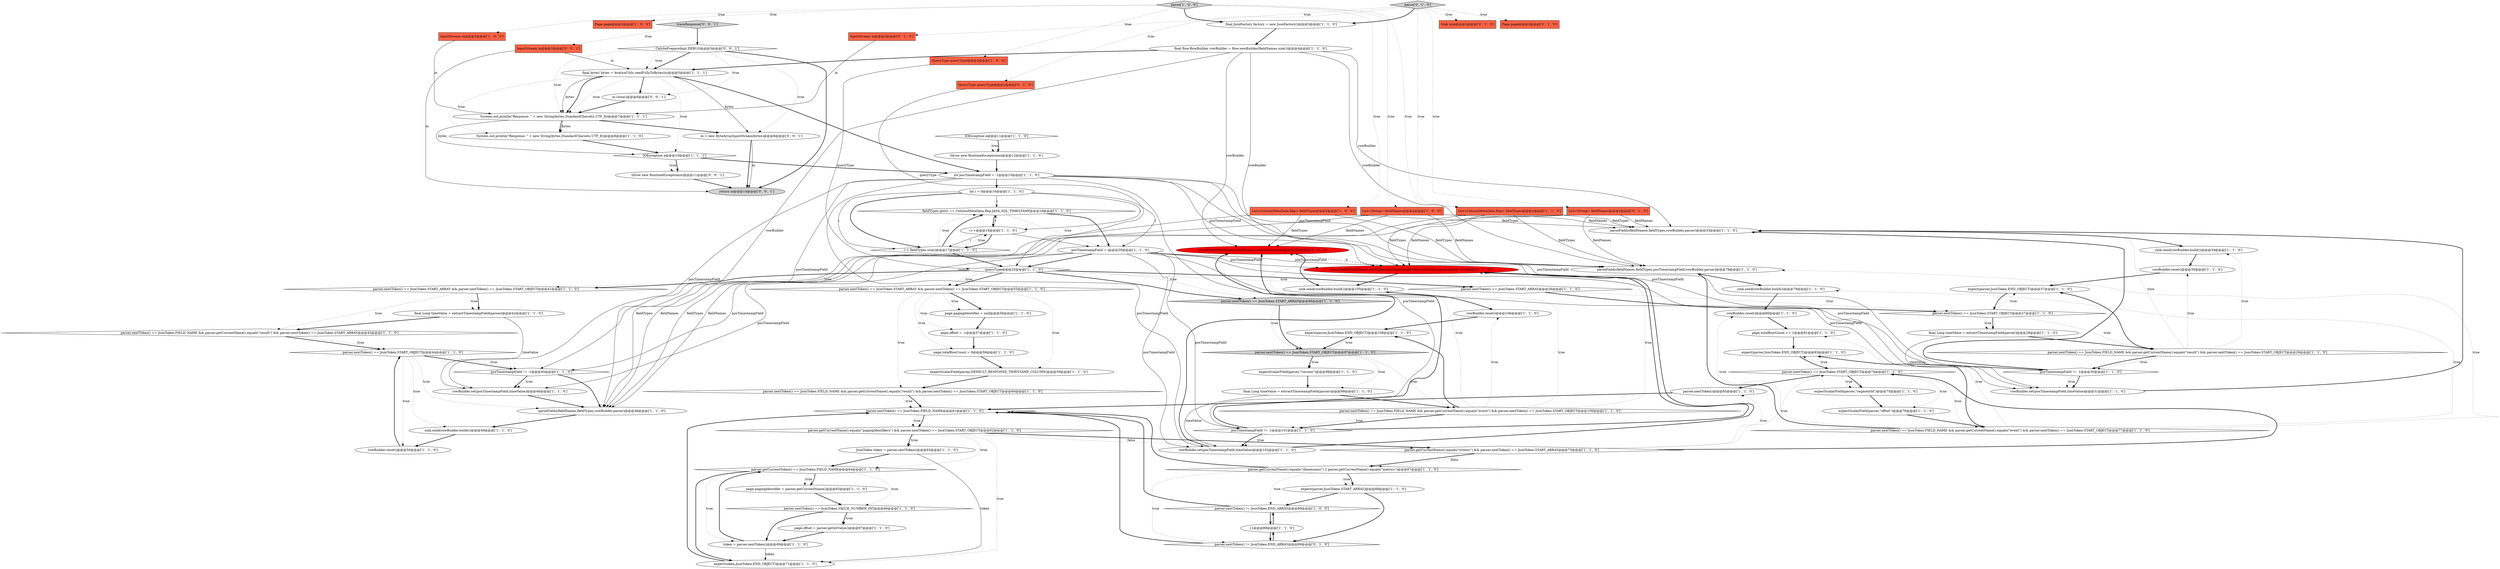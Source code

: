 digraph {
54 [style = filled, label = "final Long timeValue = extractTimestampField(parser)@@@42@@@['1', '1', '0']", fillcolor = white, shape = ellipse image = "AAA0AAABBB1BBB"];
92 [style = filled, label = "throw new RuntimeException(e)@@@11@@@['0', '0', '1']", fillcolor = white, shape = ellipse image = "AAA0AAABBB3BBB"];
0 [style = filled, label = "InputStream in@@@2@@@['1', '0', '0']", fillcolor = tomato, shape = box image = "AAA0AAABBB1BBB"];
80 [style = filled, label = "throw new RuntimeException(e)@@@12@@@['1', '1', '0']", fillcolor = white, shape = ellipse image = "AAA0AAABBB1BBB"];
59 [style = filled, label = "parser.nextToken() == JsonToken.FIELD_NAME && parser.getCurrentName().equals(\"result\") && parser.nextToken() == JsonToken.START_ARRAY@@@43@@@['1', '1', '0']", fillcolor = white, shape = diamond image = "AAA0AAABBB1BBB"];
63 [style = filled, label = "parser.nextToken() == JsonToken.START_OBJECT@@@97@@@['1', '1', '0']", fillcolor = lightgray, shape = diamond image = "AAA0AAABBB1BBB"];
90 [style = filled, label = "return in@@@14@@@['0', '0', '1']", fillcolor = lightgray, shape = ellipse image = "AAA0AAABBB3BBB"];
47 [style = filled, label = "posTimestampField != -1@@@45@@@['1', '1', '0']", fillcolor = white, shape = diamond image = "AAA0AAABBB1BBB"];
21 [style = filled, label = "parser.getCurrentName().equals(\"events\") && parser.nextToken() == JsonToken.START_ARRAY@@@73@@@['1', '1', '0']", fillcolor = white, shape = diamond image = "AAA0AAABBB1BBB"];
69 [style = filled, label = "parseFields(fieldNames,fieldTypes,rowBuilder,parser)@@@104@@@['1', '0', '0']", fillcolor = red, shape = ellipse image = "AAA1AAABBB1BBB"];
22 [style = filled, label = "expect(parser,JsonToken.START_ARRAY)@@@88@@@['1', '1', '0']", fillcolor = white, shape = ellipse image = "AAA0AAABBB1BBB"];
88 [style = filled, label = "parseFields(fieldNames,fieldTypes,posTimestampField,rowBuilder,parser)@@@104@@@['0', '1', '0']", fillcolor = red, shape = ellipse image = "AAA1AAABBB2BBB"];
4 [style = filled, label = "parse['1', '0', '0']", fillcolor = lightgray, shape = diamond image = "AAA0AAABBB1BBB"];
15 [style = filled, label = "expectScalarField(parser,\"segmentId\")@@@75@@@['1', '1', '0']", fillcolor = white, shape = ellipse image = "AAA0AAABBB1BBB"];
29 [style = filled, label = "parseFields(fieldNames,fieldTypes,rowBuilder,parser)@@@33@@@['1', '1', '0']", fillcolor = white, shape = ellipse image = "AAA0AAABBB1BBB"];
38 [style = filled, label = "QueryType queryType@@@2@@@['1', '0', '0']", fillcolor = tomato, shape = box image = "AAA0AAABBB1BBB"];
49 [style = filled, label = "parser.nextToken() != JsonToken.END_ARRAY@@@89@@@['1', '0', '0']", fillcolor = white, shape = diamond image = "AAA0AAABBB1BBB"];
2 [style = filled, label = "List<String> fieldNames@@@2@@@['1', '0', '0']", fillcolor = tomato, shape = box image = "AAA0AAABBB1BBB"];
5 [style = filled, label = "int i = 0@@@16@@@['1', '1', '0']", fillcolor = white, shape = ellipse image = "AAA0AAABBB1BBB"];
74 [style = filled, label = "expect(parser,JsonToken.END_OBJECT)@@@83@@@['1', '1', '0']", fillcolor = white, shape = ellipse image = "AAA0AAABBB1BBB"];
6 [style = filled, label = "rowBuilder.set(posTimestampField,timeValue)@@@46@@@['1', '1', '0']", fillcolor = white, shape = ellipse image = "AAA0AAABBB1BBB"];
39 [style = filled, label = "expectScalarField(parser,DEFAULT_RESPONSE_TIMESTAMP_COLUMN)@@@59@@@['1', '1', '0']", fillcolor = white, shape = ellipse image = "AAA0AAABBB1BBB"];
71 [style = filled, label = "parser.getCurrentName().equals(\"pagingIdentifiers\") && parser.nextToken() == JsonToken.START_OBJECT@@@62@@@['1', '1', '0']", fillcolor = white, shape = diamond image = "AAA0AAABBB1BBB"];
70 [style = filled, label = "parseFields(fieldNames,fieldTypes,rowBuilder,parser)@@@48@@@['1', '1', '0']", fillcolor = white, shape = ellipse image = "AAA0AAABBB1BBB"];
67 [style = filled, label = "parser.nextToken() == JsonToken.FIELD_NAME && parser.getCurrentName().equals(\"result\") && parser.nextToken() == JsonToken.START_OBJECT@@@60@@@['1', '1', '0']", fillcolor = white, shape = diamond image = "AAA0AAABBB1BBB"];
40 [style = filled, label = "final JsonFactory factory = new JsonFactory()@@@3@@@['1', '1', '0']", fillcolor = white, shape = ellipse image = "AAA0AAABBB1BBB"];
83 [style = filled, label = "QueryType queryType@@@2@@@['0', '1', '0']", fillcolor = tomato, shape = box image = "AAA0AAABBB2BBB"];
50 [style = filled, label = "expectScalarField(parser,\"version\")@@@98@@@['1', '1', '0']", fillcolor = white, shape = ellipse image = "AAA0AAABBB1BBB"];
24 [style = filled, label = "JsonToken token = parser.nextToken()@@@63@@@['1', '1', '0']", fillcolor = white, shape = ellipse image = "AAA0AAABBB1BBB"];
23 [style = filled, label = "rowBuilder.reset()@@@50@@@['1', '1', '0']", fillcolor = white, shape = ellipse image = "AAA0AAABBB1BBB"];
9 [style = filled, label = "parser.nextToken() == JsonToken.FIELD_NAME@@@61@@@['1', '1', '0']", fillcolor = white, shape = diamond image = "AAA0AAABBB1BBB"];
73 [style = filled, label = "sink.send(rowBuilder.build())@@@34@@@['1', '1', '0']", fillcolor = white, shape = ellipse image = "AAA0AAABBB1BBB"];
82 [style = filled, label = "InputStream in@@@2@@@['0', '1', '0']", fillcolor = tomato, shape = box image = "AAA0AAABBB2BBB"];
86 [style = filled, label = "Sink sink@@@2@@@['0', '1', '0']", fillcolor = tomato, shape = box image = "AAA0AAABBB2BBB"];
25 [style = filled, label = "IOException e@@@10@@@['1', '1', '1']", fillcolor = white, shape = diamond image = "AAA0AAABBB1BBB"];
41 [style = filled, label = "rowBuilder.set(posTimestampField,timeValue)@@@31@@@['1', '1', '0']", fillcolor = white, shape = ellipse image = "AAA0AAABBB1BBB"];
77 [style = filled, label = "final Row.RowBuilder rowBuilder = Row.newBuilder(fieldNames.size())@@@4@@@['1', '1', '0']", fillcolor = white, shape = ellipse image = "AAA0AAABBB1BBB"];
62 [style = filled, label = "page.offset = parser.getIntValue()@@@67@@@['1', '1', '0']", fillcolor = white, shape = ellipse image = "AAA0AAABBB1BBB"];
94 [style = filled, label = "CalcitePrepareImpl.DEBUG@@@3@@@['0', '0', '1']", fillcolor = white, shape = diamond image = "AAA0AAABBB3BBB"];
44 [style = filled, label = "fieldTypes.get(i) == ColumnMetaData.Rep.JAVA_SQL_TIMESTAMP@@@19@@@['1', '1', '0']", fillcolor = white, shape = diamond image = "AAA0AAABBB1BBB"];
34 [style = filled, label = "parser.nextToken() == JsonToken.FIELD_NAME && parser.getCurrentName().equals(\"event\") && parser.nextToken() == JsonToken.START_OBJECT@@@77@@@['1', '1', '0']", fillcolor = white, shape = diamond image = "AAA0AAABBB1BBB"];
51 [style = filled, label = "parser.nextToken() == JsonToken.FIELD_NAME && parser.getCurrentName().equals(\"event\") && parser.nextToken() == JsonToken.START_OBJECT@@@100@@@['1', '1', '0']", fillcolor = white, shape = diamond image = "AAA0AAABBB1BBB"];
35 [style = filled, label = "parser.getCurrentToken() == JsonToken.FIELD_NAME@@@64@@@['1', '1', '0']", fillcolor = white, shape = diamond image = "AAA0AAABBB1BBB"];
96 [style = filled, label = "traceResponse['0', '0', '1']", fillcolor = lightgray, shape = diamond image = "AAA0AAABBB3BBB"];
36 [style = filled, label = "parser.nextToken()@@@85@@@['1', '1', '0']", fillcolor = white, shape = ellipse image = "AAA0AAABBB1BBB"];
75 [style = filled, label = "page.totalRowCount += 1@@@81@@@['1', '1', '0']", fillcolor = white, shape = ellipse image = "AAA0AAABBB1BBB"];
65 [style = filled, label = "parser.nextToken() == JsonToken.START_ARRAY@@@96@@@['1', '1', '0']", fillcolor = lightgray, shape = diamond image = "AAA0AAABBB1BBB"];
56 [style = filled, label = "queryType@@@25@@@['1', '1', '0']", fillcolor = white, shape = diamond image = "AAA0AAABBB1BBB"];
14 [style = filled, label = "parseFields(fieldNames,fieldTypes,posTimestampField,rowBuilder,parser)@@@78@@@['1', '1', '0']", fillcolor = white, shape = ellipse image = "AAA0AAABBB1BBB"];
58 [style = filled, label = "expect(parser,JsonToken.END_OBJECT)@@@37@@@['1', '1', '0']", fillcolor = white, shape = ellipse image = "AAA0AAABBB1BBB"];
93 [style = filled, label = "in.close()@@@6@@@['0', '0', '1']", fillcolor = white, shape = ellipse image = "AAA0AAABBB3BBB"];
52 [style = filled, label = "parser.nextToken() == JsonToken.START_ARRAY@@@26@@@['1', '1', '0']", fillcolor = white, shape = diamond image = "AAA0AAABBB1BBB"];
37 [style = filled, label = "rowBuilder.reset()@@@106@@@['1', '1', '0']", fillcolor = white, shape = ellipse image = "AAA0AAABBB1BBB"];
43 [style = filled, label = "parser.nextToken() == JsonToken.START_ARRAY && parser.nextToken() == JsonToken.START_OBJECT@@@41@@@['1', '1', '0']", fillcolor = white, shape = diamond image = "AAA0AAABBB1BBB"];
33 [style = filled, label = "IOException e@@@11@@@['1', '1', '0']", fillcolor = white, shape = diamond image = "AAA0AAABBB1BBB"];
68 [style = filled, label = "System.out.println(\"Response: \" + new String(bytes,StandardCharsets.UTF_8))@@@8@@@['1', '1', '0']", fillcolor = white, shape = ellipse image = "AAA0AAABBB1BBB"];
78 [style = filled, label = "parser.nextToken() == JsonToken.START_ARRAY && parser.nextToken() == JsonToken.START_OBJECT@@@55@@@['1', '1', '0']", fillcolor = white, shape = diamond image = "AAA0AAABBB1BBB"];
27 [style = filled, label = "parser.nextToken() == JsonToken.FIELD_NAME && parser.getCurrentName().equals(\"result\") && parser.nextToken() == JsonToken.START_OBJECT@@@29@@@['1', '1', '0']", fillcolor = white, shape = diamond image = "AAA0AAABBB1BBB"];
10 [style = filled, label = "posTimestampField != -1@@@101@@@['1', '1', '0']", fillcolor = white, shape = diamond image = "AAA0AAABBB1BBB"];
45 [style = filled, label = "List<ColumnMetaData.Rep> fieldTypes@@@2@@@['1', '1', '0']", fillcolor = tomato, shape = box image = "AAA0AAABBB1BBB"];
91 [style = filled, label = "InputStream in@@@2@@@['0', '0', '1']", fillcolor = tomato, shape = box image = "AAA0AAABBB3BBB"];
16 [style = filled, label = "parser.nextToken() == JsonToken.START_OBJECT@@@27@@@['1', '1', '0']", fillcolor = white, shape = diamond image = "AAA0AAABBB1BBB"];
57 [style = filled, label = "posTimestampField != -1@@@30@@@['1', '1', '0']", fillcolor = white, shape = diamond image = "AAA0AAABBB1BBB"];
12 [style = filled, label = "int posTimestampField = -1@@@15@@@['1', '1', '0']", fillcolor = white, shape = ellipse image = "AAA0AAABBB1BBB"];
1 [style = filled, label = "final byte(( bytes = AvaticaUtils.readFullyToBytes(in)@@@5@@@['1', '1', '1']", fillcolor = white, shape = ellipse image = "AAA0AAABBB1BBB"];
3 [style = filled, label = "sink.send(rowBuilder.build())@@@79@@@['1', '1', '0']", fillcolor = white, shape = ellipse image = "AAA0AAABBB1BBB"];
55 [style = filled, label = "page.pagingIdentifier = null@@@56@@@['1', '1', '0']", fillcolor = white, shape = ellipse image = "AAA0AAABBB1BBB"];
28 [style = filled, label = "List<ColumnMetaData.Rep> fieldTypes@@@2@@@['1', '0', '0']", fillcolor = tomato, shape = box image = "AAA0AAABBB1BBB"];
26 [style = filled, label = "sink.send(rowBuilder.build())@@@105@@@['1', '1', '0']", fillcolor = white, shape = ellipse image = "AAA0AAABBB1BBB"];
17 [style = filled, label = "rowBuilder.reset()@@@80@@@['1', '1', '0']", fillcolor = white, shape = ellipse image = "AAA0AAABBB1BBB"];
87 [style = filled, label = "List<String> fieldNames@@@2@@@['0', '1', '0']", fillcolor = tomato, shape = box image = "AAA0AAABBB2BBB"];
32 [style = filled, label = "expect(token,JsonToken.END_OBJECT)@@@71@@@['1', '1', '0']", fillcolor = white, shape = ellipse image = "AAA0AAABBB1BBB"];
19 [style = filled, label = "parser.getCurrentName().equals(\"dimensions\") || parser.getCurrentName().equals(\"metrics\")@@@87@@@['1', '1', '0']", fillcolor = white, shape = diamond image = "AAA0AAABBB1BBB"];
89 [style = filled, label = "parse['0', '1', '0']", fillcolor = lightgray, shape = diamond image = "AAA0AAABBB2BBB"];
30 [style = filled, label = "Page page@@@2@@@['1', '0', '0']", fillcolor = tomato, shape = box image = "AAA0AAABBB1BBB"];
7 [style = filled, label = "parser.nextToken() == JsonToken.START_OBJECT@@@44@@@['1', '1', '0']", fillcolor = white, shape = diamond image = "AAA0AAABBB1BBB"];
81 [style = filled, label = "page.pagingIdentifier = parser.getCurrentName()@@@65@@@['1', '1', '0']", fillcolor = white, shape = ellipse image = "AAA0AAABBB1BBB"];
42 [style = filled, label = "parser.nextToken() == JsonToken.START_OBJECT@@@74@@@['1', '1', '0']", fillcolor = white, shape = diamond image = "AAA0AAABBB1BBB"];
72 [style = filled, label = "expectScalarField(parser,\"offset\")@@@76@@@['1', '1', '0']", fillcolor = white, shape = ellipse image = "AAA0AAABBB1BBB"];
13 [style = filled, label = "System.out.println(\"Response: \" + new String(bytes,StandardCharsets.UTF_8))@@@7@@@['1', '1', '1']", fillcolor = white, shape = ellipse image = "AAA0AAABBB1BBB"];
85 [style = filled, label = "Page page@@@2@@@['0', '1', '0']", fillcolor = tomato, shape = box image = "AAA0AAABBB2BBB"];
11 [style = filled, label = "rowBuilder.reset()@@@35@@@['1', '1', '0']", fillcolor = white, shape = ellipse image = "AAA0AAABBB1BBB"];
61 [style = filled, label = "sink.send(rowBuilder.build())@@@49@@@['1', '1', '0']", fillcolor = white, shape = ellipse image = "AAA0AAABBB1BBB"];
8 [style = filled, label = "i < fieldTypes.size()@@@17@@@['1', '1', '0']", fillcolor = white, shape = diamond image = "AAA0AAABBB1BBB"];
48 [style = filled, label = "page.offset = -1@@@57@@@['1', '1', '0']", fillcolor = white, shape = ellipse image = "AAA0AAABBB1BBB"];
31 [style = filled, label = "parser.nextToken() == JsonToken.VALUE_NUMBER_INT@@@66@@@['1', '1', '0']", fillcolor = white, shape = diamond image = "AAA0AAABBB1BBB"];
60 [style = filled, label = "{}@@@89@@@['1', '1', '0']", fillcolor = white, shape = ellipse image = "AAA0AAABBB1BBB"];
53 [style = filled, label = "expect(parser,JsonToken.END_OBJECT)@@@108@@@['1', '1', '0']", fillcolor = white, shape = ellipse image = "AAA0AAABBB1BBB"];
46 [style = filled, label = "posTimestampField = i@@@20@@@['1', '1', '0']", fillcolor = white, shape = ellipse image = "AAA0AAABBB1BBB"];
84 [style = filled, label = "parser.nextToken() != JsonToken.END_ARRAY@@@89@@@['0', '1', '0']", fillcolor = white, shape = diamond image = "AAA0AAABBB2BBB"];
64 [style = filled, label = "final Long timeValue = extractTimestampField(parser)@@@28@@@['1', '1', '0']", fillcolor = white, shape = ellipse image = "AAA0AAABBB1BBB"];
66 [style = filled, label = "token = parser.nextToken()@@@69@@@['1', '1', '0']", fillcolor = white, shape = ellipse image = "AAA0AAABBB1BBB"];
76 [style = filled, label = "page.totalRowCount = 0@@@58@@@['1', '1', '0']", fillcolor = white, shape = ellipse image = "AAA0AAABBB1BBB"];
18 [style = filled, label = "i++@@@18@@@['1', '1', '0']", fillcolor = white, shape = ellipse image = "AAA0AAABBB1BBB"];
20 [style = filled, label = "final Long timeValue = extractTimestampField(parser)@@@99@@@['1', '1', '0']", fillcolor = white, shape = ellipse image = "AAA0AAABBB1BBB"];
95 [style = filled, label = "in = new ByteArrayInputStream(bytes)@@@8@@@['0', '0', '1']", fillcolor = white, shape = ellipse image = "AAA0AAABBB3BBB"];
79 [style = filled, label = "rowBuilder.set(posTimestampField,timeValue)@@@102@@@['1', '1', '0']", fillcolor = white, shape = ellipse image = "AAA0AAABBB1BBB"];
14->3 [style = bold, label=""];
51->37 [style = dotted, label="true"];
10->79 [style = dotted, label="true"];
4->45 [style = dotted, label="true"];
56->52 [style = bold, label=""];
6->70 [style = bold, label=""];
56->78 [style = bold, label=""];
21->42 [style = bold, label=""];
12->5 [style = bold, label=""];
4->38 [style = dotted, label="true"];
12->41 [style = solid, label="posTimestampField"];
9->71 [style = bold, label=""];
95->90 [style = solid, label="in"];
34->75 [style = dotted, label="true"];
25->92 [style = dotted, label="true"];
53->63 [style = bold, label=""];
56->65 [style = dotted, label="true"];
13->25 [style = solid, label="bytes"];
57->29 [style = bold, label=""];
16->64 [style = bold, label=""];
27->58 [style = bold, label=""];
51->53 [style = bold, label=""];
46->57 [style = solid, label="posTimestampField"];
56->43 [style = dotted, label="true"];
51->26 [style = dotted, label="true"];
57->41 [style = bold, label=""];
8->44 [style = bold, label=""];
51->10 [style = bold, label=""];
12->88 [style = solid, label="posTimestampField"];
1->13 [style = bold, label=""];
78->55 [style = bold, label=""];
4->30 [style = dotted, label="true"];
20->79 [style = solid, label="timeValue"];
67->9 [style = bold, label=""];
87->14 [style = solid, label="fieldNames"];
44->46 [style = bold, label=""];
55->48 [style = bold, label=""];
37->53 [style = bold, label=""];
84->9 [style = bold, label=""];
92->90 [style = bold, label=""];
1->13 [style = dotted, label="true"];
18->44 [style = solid, label="i"];
71->32 [style = dotted, label="true"];
18->46 [style = solid, label="i"];
28->14 [style = solid, label="fieldTypes"];
1->95 [style = solid, label="bytes"];
19->9 [style = bold, label=""];
39->67 [style = bold, label=""];
94->1 [style = bold, label=""];
1->93 [style = bold, label=""];
71->24 [style = dotted, label="true"];
12->10 [style = solid, label="posTimestampField"];
71->35 [style = dotted, label="true"];
51->88 [style = dotted, label="true"];
43->54 [style = dotted, label="true"];
1->12 [style = bold, label=""];
71->24 [style = bold, label=""];
87->29 [style = solid, label="fieldNames"];
10->79 [style = bold, label=""];
69->26 [style = bold, label=""];
13->68 [style = bold, label=""];
2->29 [style = solid, label="fieldNames"];
83->56 [style = solid, label="queryType"];
81->31 [style = bold, label=""];
44->18 [style = bold, label=""];
63->50 [style = bold, label=""];
57->41 [style = dotted, label="true"];
16->58 [style = dotted, label="true"];
89->85 [style = dotted, label="true"];
79->88 [style = bold, label=""];
34->14 [style = dotted, label="true"];
9->71 [style = dotted, label="true"];
42->15 [style = bold, label=""];
56->65 [style = bold, label=""];
33->80 [style = dotted, label="true"];
56->43 [style = bold, label=""];
64->27 [style = bold, label=""];
21->42 [style = dotted, label="true"];
77->88 [style = solid, label="rowBuilder"];
79->69 [style = bold, label=""];
47->6 [style = bold, label=""];
36->9 [style = bold, label=""];
21->19 [style = bold, label=""];
58->16 [style = bold, label=""];
80->12 [style = bold, label=""];
27->57 [style = dotted, label="true"];
44->46 [style = dotted, label="true"];
4->0 [style = dotted, label="true"];
89->83 [style = dotted, label="true"];
2->14 [style = solid, label="fieldNames"];
75->74 [style = bold, label=""];
42->74 [style = dotted, label="true"];
29->73 [style = bold, label=""];
10->88 [style = bold, label=""];
28->70 [style = solid, label="fieldTypes"];
12->47 [style = solid, label="posTimestampField"];
25->92 [style = bold, label=""];
78->48 [style = dotted, label="true"];
31->66 [style = bold, label=""];
52->16 [style = dotted, label="true"];
34->74 [style = bold, label=""];
71->21 [style = dotted, label="false"];
35->66 [style = dotted, label="true"];
46->79 [style = solid, label="posTimestampField"];
66->35 [style = bold, label=""];
22->49 [style = bold, label=""];
4->28 [style = dotted, label="true"];
43->59 [style = dotted, label="true"];
77->29 [style = solid, label="rowBuilder"];
74->42 [style = bold, label=""];
45->70 [style = solid, label="fieldTypes"];
87->70 [style = solid, label="fieldNames"];
94->90 [style = bold, label=""];
7->23 [style = dotted, label="true"];
56->52 [style = dotted, label="true"];
7->61 [style = dotted, label="true"];
71->21 [style = bold, label=""];
63->50 [style = dotted, label="true"];
27->29 [style = dotted, label="true"];
64->41 [style = solid, label="timeValue"];
19->22 [style = dotted, label="true"];
54->59 [style = bold, label=""];
46->47 [style = solid, label="posTimestampField"];
8->18 [style = dotted, label="true"];
26->37 [style = bold, label=""];
69->88 [style = dashed, label="0"];
23->7 [style = bold, label=""];
34->14 [style = bold, label=""];
93->13 [style = bold, label=""];
78->76 [style = dotted, label="true"];
5->46 [style = solid, label="i"];
94->93 [style = dotted, label="true"];
19->22 [style = bold, label=""];
11->58 [style = bold, label=""];
35->81 [style = bold, label=""];
0->13 [style = solid, label="in"];
4->2 [style = dotted, label="true"];
7->70 [style = dotted, label="true"];
45->88 [style = solid, label="fieldTypes"];
18->8 [style = solid, label="i"];
45->29 [style = solid, label="fieldTypes"];
5->8 [style = solid, label="i"];
70->61 [style = bold, label=""];
56->78 [style = dotted, label="true"];
66->32 [style = solid, label="token"];
89->87 [style = dotted, label="true"];
78->55 [style = dotted, label="true"];
46->56 [style = bold, label=""];
59->7 [style = bold, label=""];
27->73 [style = dotted, label="true"];
94->95 [style = dotted, label="true"];
68->25 [style = bold, label=""];
16->64 [style = dotted, label="true"];
82->13 [style = solid, label="in"];
96->91 [style = dotted, label="true"];
96->94 [style = bold, label=""];
48->76 [style = bold, label=""];
35->32 [style = bold, label=""];
84->60 [style = bold, label=""];
95->90 [style = bold, label=""];
60->84 [style = bold, label=""];
12->6 [style = solid, label="posTimestampField"];
62->66 [style = bold, label=""];
33->80 [style = bold, label=""];
77->69 [style = solid, label="rowBuilder"];
35->31 [style = dotted, label="true"];
67->9 [style = dotted, label="true"];
60->49 [style = bold, label=""];
94->1 [style = dotted, label="true"];
45->14 [style = solid, label="fieldTypes"];
32->9 [style = bold, label=""];
2->70 [style = solid, label="fieldNames"];
94->13 [style = dotted, label="true"];
52->16 [style = bold, label=""];
61->23 [style = bold, label=""];
42->15 [style = dotted, label="true"];
2->69 [style = solid, label="fieldNames"];
5->18 [style = solid, label="i"];
76->39 [style = bold, label=""];
49->60 [style = bold, label=""];
20->51 [style = bold, label=""];
78->39 [style = dotted, label="true"];
47->70 [style = bold, label=""];
88->26 [style = bold, label=""];
77->14 [style = solid, label="rowBuilder"];
3->17 [style = bold, label=""];
72->34 [style = bold, label=""];
16->27 [style = dotted, label="true"];
18->8 [style = bold, label=""];
13->95 [style = bold, label=""];
63->51 [style = dotted, label="true"];
54->6 [style = solid, label="timeValue"];
13->68 [style = solid, label="bytes"];
43->54 [style = bold, label=""];
46->10 [style = solid, label="posTimestampField"];
15->72 [style = bold, label=""];
65->63 [style = bold, label=""];
42->34 [style = dotted, label="true"];
46->88 [style = solid, label="posTimestampField"];
22->84 [style = bold, label=""];
46->14 [style = solid, label="posTimestampField"];
4->40 [style = bold, label=""];
77->1 [style = bold, label=""];
42->72 [style = dotted, label="true"];
5->8 [style = bold, label=""];
78->67 [style = dotted, label="true"];
8->56 [style = bold, label=""];
89->82 [style = dotted, label="true"];
24->32 [style = solid, label="token"];
1->25 [style = dotted, label="true"];
1->13 [style = solid, label="bytes"];
5->44 [style = solid, label="i"];
21->19 [style = dotted, label="false"];
28->29 [style = solid, label="fieldTypes"];
89->45 [style = dotted, label="true"];
46->41 [style = solid, label="posTimestampField"];
31->62 [style = dotted, label="true"];
77->70 [style = solid, label="rowBuilder"];
7->47 [style = bold, label=""];
24->35 [style = bold, label=""];
51->69 [style = dotted, label="true"];
41->29 [style = bold, label=""];
63->53 [style = dotted, label="true"];
1->68 [style = dotted, label="true"];
50->20 [style = bold, label=""];
46->6 [style = solid, label="posTimestampField"];
19->49 [style = dotted, label="true"];
40->77 [style = bold, label=""];
17->75 [style = bold, label=""];
8->44 [style = dotted, label="true"];
42->36 [style = bold, label=""];
51->10 [style = dotted, label="true"];
73->11 [style = bold, label=""];
63->20 [style = dotted, label="true"];
91->90 [style = solid, label="in"];
27->11 [style = dotted, label="true"];
21->36 [style = dotted, label="true"];
89->40 [style = bold, label=""];
34->3 [style = dotted, label="true"];
89->86 [style = dotted, label="true"];
27->57 [style = bold, label=""];
25->12 [style = bold, label=""];
7->47 [style = dotted, label="true"];
34->17 [style = dotted, label="true"];
12->79 [style = solid, label="posTimestampField"];
10->69 [style = bold, label=""];
19->84 [style = dotted, label="true"];
87->88 [style = solid, label="fieldNames"];
47->6 [style = dotted, label="true"];
91->1 [style = solid, label="in"];
59->7 [style = dotted, label="true"];
35->81 [style = dotted, label="true"];
28->69 [style = solid, label="fieldTypes"];
12->14 [style = solid, label="posTimestampField"];
31->62 [style = bold, label=""];
49->9 [style = bold, label=""];
65->63 [style = dotted, label="true"];
38->56 [style = solid, label="queryType"];
12->57 [style = solid, label="posTimestampField"];
}
